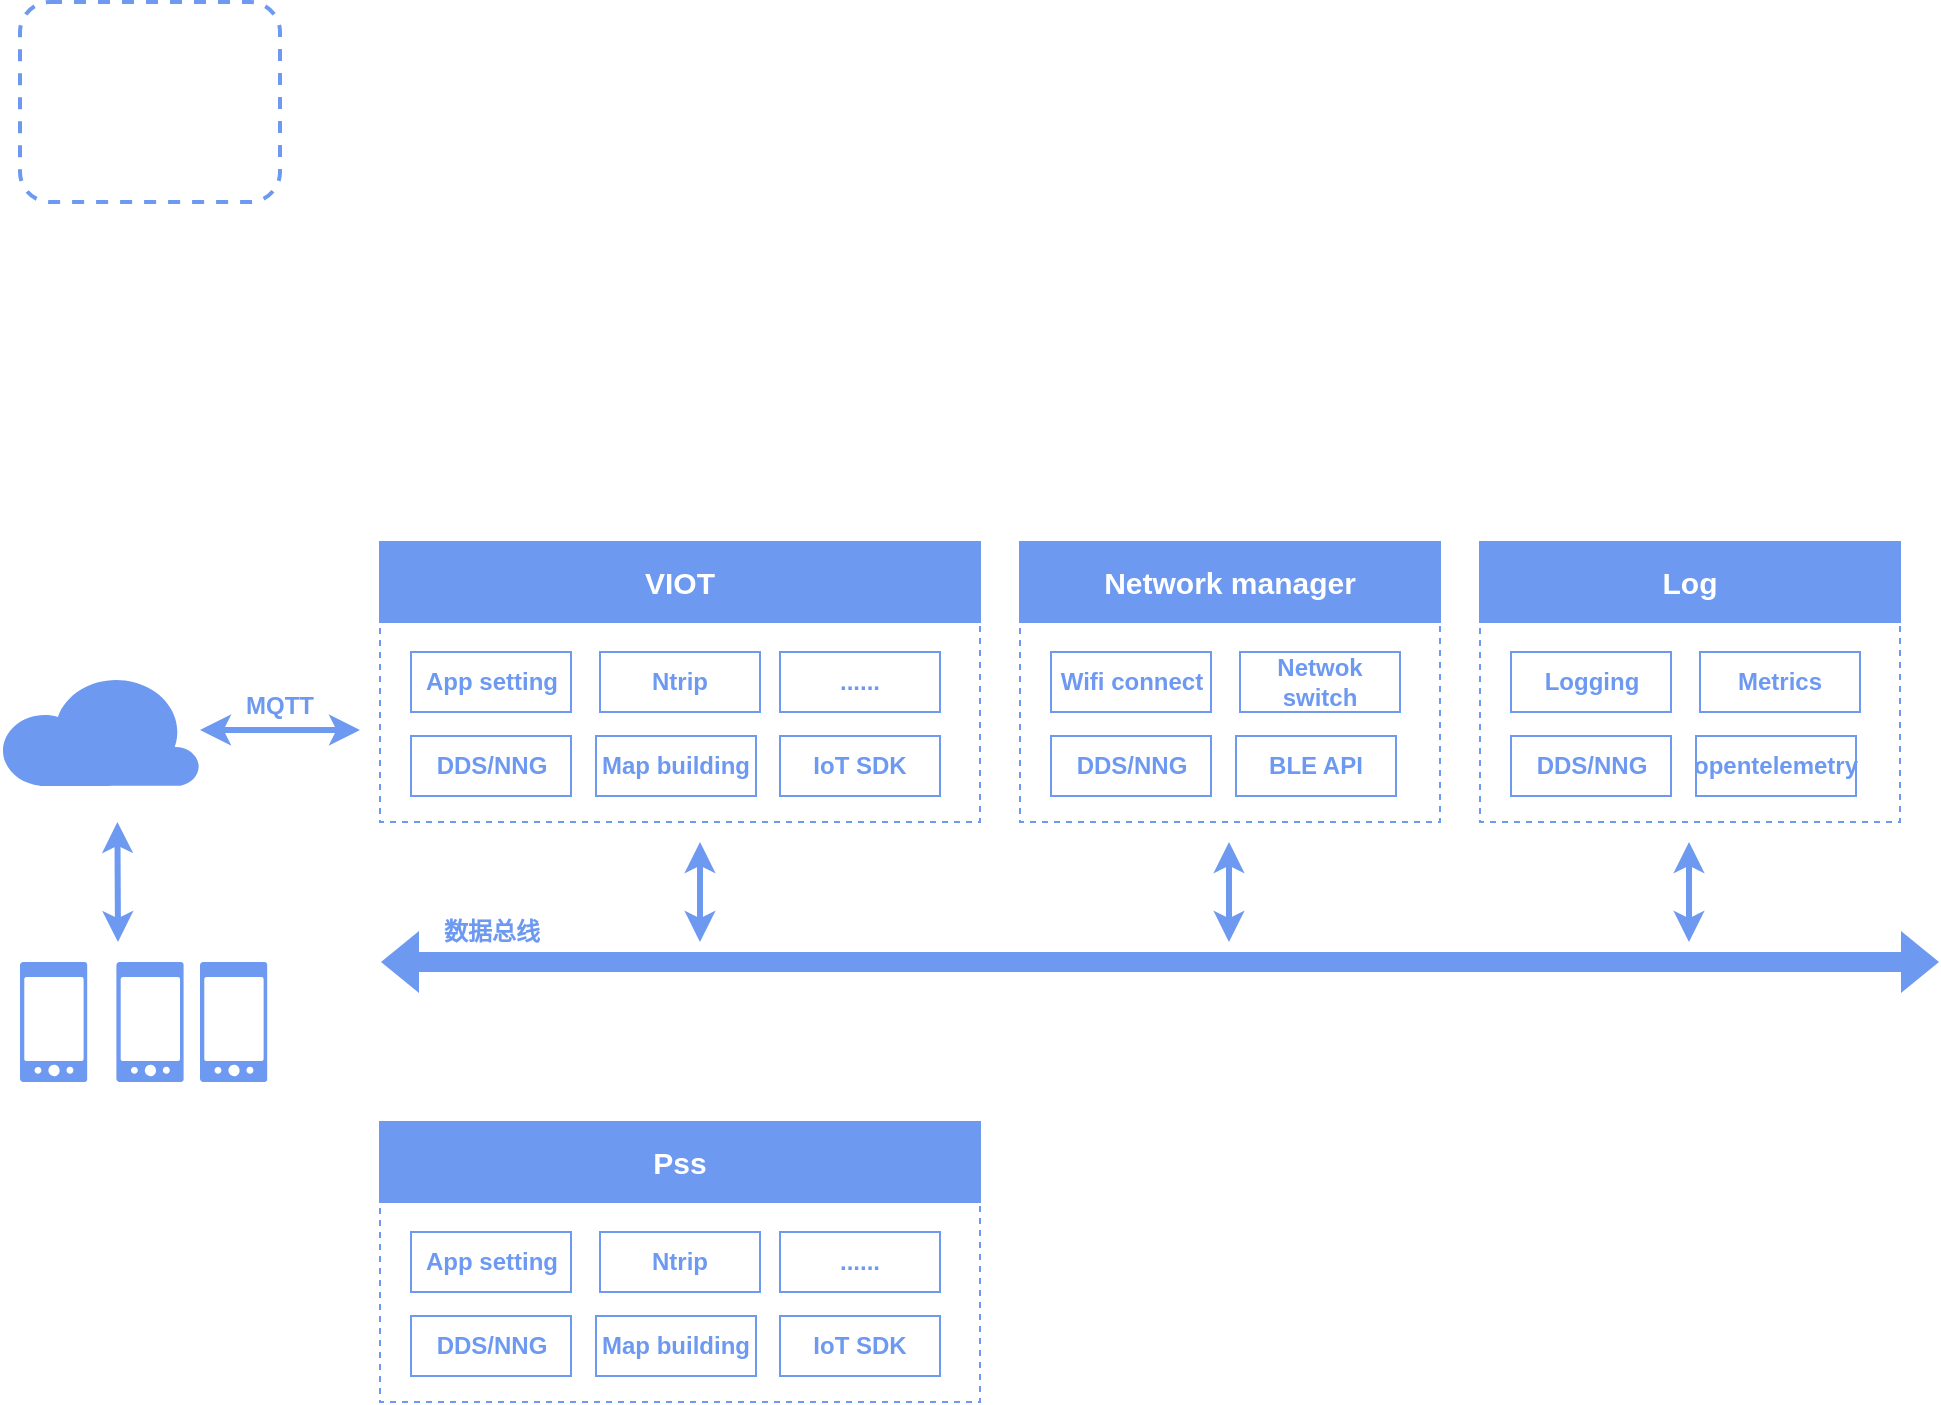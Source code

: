 <mxfile version="24.2.5" type="github">
  <diagram name="Page-1" id="JC4cb9zr0qlf4iiEeogh">
    <mxGraphModel dx="1369" dy="774" grid="1" gridSize="10" guides="1" tooltips="1" connect="1" arrows="1" fold="1" page="1" pageScale="1" pageWidth="980" pageHeight="1390" math="0" shadow="0">
      <root>
        <mxCell id="0" />
        <mxCell id="1" parent="0" />
        <mxCell id="fbuUso7rly-JQaLcUg9s-77" value="" style="group" vertex="1" connectable="0" parent="1">
          <mxGeometry x="270" y="300" width="300" height="140" as="geometry" />
        </mxCell>
        <mxCell id="fbuUso7rly-JQaLcUg9s-61" value="" style="rounded=0;whiteSpace=wrap;html=1;strokeColor=#6D99F1;dashed=1;" vertex="1" parent="fbuUso7rly-JQaLcUg9s-77">
          <mxGeometry width="300" height="140" as="geometry" />
        </mxCell>
        <mxCell id="fbuUso7rly-JQaLcUg9s-63" value="VIOT" style="rounded=0;whiteSpace=wrap;html=1;strokeColor=#6D99F1;fillColor=#6D99F1;fontColor=#FFFFFF;fontStyle=1;fontSize=15;" vertex="1" parent="fbuUso7rly-JQaLcUg9s-77">
          <mxGeometry width="300" height="40" as="geometry" />
        </mxCell>
        <mxCell id="fbuUso7rly-JQaLcUg9s-59" value="" style="rounded=1;whiteSpace=wrap;html=1;dashed=1;strokeWidth=2;strokeColor=#6D99F1;" vertex="1" parent="1">
          <mxGeometry x="90" y="30" width="130" height="100" as="geometry" />
        </mxCell>
        <mxCell id="fbuUso7rly-JQaLcUg9s-60" value="" style="shape=flexArrow;endArrow=classic;startArrow=classic;html=1;rounded=0;fillColor=#6D99F1;strokeColor=none;" edge="1" parent="1">
          <mxGeometry width="100" height="100" relative="1" as="geometry">
            <mxPoint x="270" y="510" as="sourcePoint" />
            <mxPoint x="1050" y="510" as="targetPoint" />
          </mxGeometry>
        </mxCell>
        <mxCell id="fbuUso7rly-JQaLcUg9s-64" value="&lt;font color=&quot;#6d99f1&quot;&gt;&lt;b&gt;DDS/NNG&lt;/b&gt;&lt;/font&gt;" style="rounded=0;whiteSpace=wrap;html=1;strokeColor=#6D99F1;" vertex="1" parent="1">
          <mxGeometry x="285.5" y="397" width="80" height="30" as="geometry" />
        </mxCell>
        <mxCell id="fbuUso7rly-JQaLcUg9s-71" value="" style="sketch=0;html=1;aspect=fixed;strokeColor=none;shadow=0;fillColor=#6D99F1;verticalAlign=top;labelPosition=center;verticalLabelPosition=bottom;shape=mxgraph.gcp2.phone_android" vertex="1" parent="1">
          <mxGeometry x="90.0" y="510" width="33.6" height="60" as="geometry" />
        </mxCell>
        <mxCell id="fbuUso7rly-JQaLcUg9s-81" style="edgeStyle=orthogonalEdgeStyle;rounded=0;orthogonalLoop=1;jettySize=auto;html=1;startArrow=classic;startFill=1;strokeWidth=3;strokeColor=#6D99F1;" edge="1" parent="1" source="fbuUso7rly-JQaLcUg9s-72">
          <mxGeometry relative="1" as="geometry">
            <mxPoint x="260" y="394" as="targetPoint" />
          </mxGeometry>
        </mxCell>
        <mxCell id="fbuUso7rly-JQaLcUg9s-72" value="" style="verticalLabelPosition=bottom;html=1;verticalAlign=top;align=center;strokeColor=none;fillColor=#6D99F1;shape=mxgraph.azure.cloud;" vertex="1" parent="1">
          <mxGeometry x="80" y="366" width="100" height="56" as="geometry" />
        </mxCell>
        <mxCell id="fbuUso7rly-JQaLcUg9s-73" value="&lt;font color=&quot;#6d99f1&quot;&gt;&lt;b&gt;Map building&lt;/b&gt;&lt;/font&gt;" style="rounded=0;whiteSpace=wrap;html=1;strokeColor=#6D99F1;" vertex="1" parent="1">
          <mxGeometry x="378" y="397" width="80" height="30" as="geometry" />
        </mxCell>
        <mxCell id="fbuUso7rly-JQaLcUg9s-75" value="&lt;b style=&quot;border-color: var(--border-color); color: rgb(109, 153, 241);&quot;&gt;App setting&lt;/b&gt;" style="rounded=0;whiteSpace=wrap;html=1;strokeColor=#6D99F1;" vertex="1" parent="1">
          <mxGeometry x="285.5" y="355" width="80" height="30" as="geometry" />
        </mxCell>
        <mxCell id="fbuUso7rly-JQaLcUg9s-76" value="&lt;font color=&quot;#6d99f1&quot;&gt;&lt;b&gt;Ntrip&lt;/b&gt;&lt;/font&gt;" style="rounded=0;whiteSpace=wrap;html=1;strokeColor=#6D99F1;" vertex="1" parent="1">
          <mxGeometry x="380" y="355" width="80" height="30" as="geometry" />
        </mxCell>
        <mxCell id="fbuUso7rly-JQaLcUg9s-78" value="&lt;b style=&quot;border-color: var(--border-color); color: rgb(109, 153, 241);&quot;&gt;IoT SDK&lt;/b&gt;" style="rounded=0;whiteSpace=wrap;html=1;strokeColor=#6D99F1;" vertex="1" parent="1">
          <mxGeometry x="470" y="397" width="80" height="30" as="geometry" />
        </mxCell>
        <mxCell id="fbuUso7rly-JQaLcUg9s-79" value="&lt;font color=&quot;#6d99f1&quot;&gt;&lt;b&gt;......&lt;/b&gt;&lt;/font&gt;" style="rounded=0;whiteSpace=wrap;html=1;strokeColor=#6D99F1;" vertex="1" parent="1">
          <mxGeometry x="470" y="355" width="80" height="30" as="geometry" />
        </mxCell>
        <mxCell id="fbuUso7rly-JQaLcUg9s-82" value="" style="group" vertex="1" connectable="0" parent="1">
          <mxGeometry x="590" y="300" width="210" height="140" as="geometry" />
        </mxCell>
        <mxCell id="fbuUso7rly-JQaLcUg9s-83" value="" style="rounded=0;whiteSpace=wrap;html=1;strokeColor=#6D99F1;dashed=1;" vertex="1" parent="fbuUso7rly-JQaLcUg9s-82">
          <mxGeometry width="210" height="140" as="geometry" />
        </mxCell>
        <mxCell id="fbuUso7rly-JQaLcUg9s-84" value="Network manager" style="rounded=0;whiteSpace=wrap;html=1;strokeColor=#6D99F1;fillColor=#6D99F1;fontColor=#FFFFFF;fontStyle=1;fontSize=15;" vertex="1" parent="fbuUso7rly-JQaLcUg9s-82">
          <mxGeometry width="210" height="40" as="geometry" />
        </mxCell>
        <mxCell id="fbuUso7rly-JQaLcUg9s-85" value="&lt;b style=&quot;border-color: var(--border-color); color: rgb(109, 153, 241);&quot;&gt;DDS/NNG&lt;/b&gt;" style="rounded=0;whiteSpace=wrap;html=1;strokeColor=#6D99F1;" vertex="1" parent="1">
          <mxGeometry x="605.5" y="397" width="80" height="30" as="geometry" />
        </mxCell>
        <mxCell id="fbuUso7rly-JQaLcUg9s-86" value="&lt;font color=&quot;#6d99f1&quot;&gt;&lt;b&gt;BLE API&lt;/b&gt;&lt;/font&gt;" style="rounded=0;whiteSpace=wrap;html=1;strokeColor=#6D99F1;" vertex="1" parent="1">
          <mxGeometry x="698" y="397" width="80" height="30" as="geometry" />
        </mxCell>
        <mxCell id="fbuUso7rly-JQaLcUg9s-87" value="&lt;font color=&quot;#6d99f1&quot;&gt;&lt;b&gt;Wifi connect&lt;/b&gt;&lt;/font&gt;" style="rounded=0;whiteSpace=wrap;html=1;strokeColor=#6D99F1;" vertex="1" parent="1">
          <mxGeometry x="605.5" y="355" width="80" height="30" as="geometry" />
        </mxCell>
        <mxCell id="fbuUso7rly-JQaLcUg9s-88" value="&lt;font color=&quot;#6d99f1&quot;&gt;&lt;b&gt;Netwok switch&lt;/b&gt;&lt;/font&gt;" style="rounded=0;whiteSpace=wrap;html=1;strokeColor=#6D99F1;" vertex="1" parent="1">
          <mxGeometry x="700" y="355" width="80" height="30" as="geometry" />
        </mxCell>
        <mxCell id="fbuUso7rly-JQaLcUg9s-95" value="&lt;font color=&quot;#6d99f1&quot;&gt;&lt;b&gt;MQTT&lt;/b&gt;&lt;/font&gt;" style="text;html=1;align=center;verticalAlign=middle;whiteSpace=wrap;rounded=0;" vertex="1" parent="1">
          <mxGeometry x="190" y="367" width="60" height="30" as="geometry" />
        </mxCell>
        <mxCell id="fbuUso7rly-JQaLcUg9s-99" value="" style="endArrow=classic;startArrow=classic;html=1;rounded=0;strokeColor=#6D99F1;strokeWidth=3;" edge="1" parent="1">
          <mxGeometry width="50" height="50" relative="1" as="geometry">
            <mxPoint x="430" y="500" as="sourcePoint" />
            <mxPoint x="430" y="450" as="targetPoint" />
          </mxGeometry>
        </mxCell>
        <mxCell id="fbuUso7rly-JQaLcUg9s-100" value="" style="endArrow=classic;startArrow=classic;html=1;rounded=0;strokeColor=#6D99F1;strokeWidth=3;" edge="1" parent="1">
          <mxGeometry width="50" height="50" relative="1" as="geometry">
            <mxPoint x="694.5" y="500" as="sourcePoint" />
            <mxPoint x="694.5" y="450" as="targetPoint" />
          </mxGeometry>
        </mxCell>
        <mxCell id="fbuUso7rly-JQaLcUg9s-101" value="" style="group" vertex="1" connectable="0" parent="1">
          <mxGeometry x="820" y="300" width="210" height="140" as="geometry" />
        </mxCell>
        <mxCell id="fbuUso7rly-JQaLcUg9s-102" value="" style="rounded=0;whiteSpace=wrap;html=1;strokeColor=#6D99F1;dashed=1;" vertex="1" parent="fbuUso7rly-JQaLcUg9s-101">
          <mxGeometry width="210" height="140" as="geometry" />
        </mxCell>
        <mxCell id="fbuUso7rly-JQaLcUg9s-103" value="Log" style="rounded=0;whiteSpace=wrap;html=1;strokeColor=#6D99F1;fillColor=#6D99F1;fontColor=#FFFFFF;fontStyle=1;fontSize=15;" vertex="1" parent="fbuUso7rly-JQaLcUg9s-101">
          <mxGeometry width="210" height="40" as="geometry" />
        </mxCell>
        <mxCell id="fbuUso7rly-JQaLcUg9s-104" value="&lt;b style=&quot;border-color: var(--border-color); color: rgb(109, 153, 241);&quot;&gt;DDS/NNG&lt;/b&gt;" style="rounded=0;whiteSpace=wrap;html=1;strokeColor=#6D99F1;" vertex="1" parent="1">
          <mxGeometry x="835.5" y="397" width="80" height="30" as="geometry" />
        </mxCell>
        <mxCell id="fbuUso7rly-JQaLcUg9s-105" value="&lt;font color=&quot;#6d99f1&quot;&gt;&lt;b&gt;opentelemetry&lt;/b&gt;&lt;/font&gt;" style="rounded=0;whiteSpace=wrap;html=1;strokeColor=#6D99F1;" vertex="1" parent="1">
          <mxGeometry x="928" y="397" width="80" height="30" as="geometry" />
        </mxCell>
        <mxCell id="fbuUso7rly-JQaLcUg9s-106" value="&lt;span style=&quot;color: rgb(109, 153, 241); font-weight: 700;&quot;&gt;Logging&lt;/span&gt;" style="rounded=0;whiteSpace=wrap;html=1;strokeColor=#6D99F1;" vertex="1" parent="1">
          <mxGeometry x="835.5" y="355" width="80" height="30" as="geometry" />
        </mxCell>
        <mxCell id="fbuUso7rly-JQaLcUg9s-107" value="&lt;span style=&quot;color: rgb(109, 153, 241); font-weight: 700;&quot;&gt;Metrics&lt;/span&gt;" style="rounded=0;whiteSpace=wrap;html=1;strokeColor=#6D99F1;" vertex="1" parent="1">
          <mxGeometry x="930" y="355" width="80" height="30" as="geometry" />
        </mxCell>
        <mxCell id="fbuUso7rly-JQaLcUg9s-109" value="" style="endArrow=classic;startArrow=classic;html=1;rounded=0;strokeColor=#6D99F1;strokeWidth=3;" edge="1" parent="1">
          <mxGeometry width="50" height="50" relative="1" as="geometry">
            <mxPoint x="139" y="500" as="sourcePoint" />
            <mxPoint x="138.7" y="440" as="targetPoint" />
          </mxGeometry>
        </mxCell>
        <mxCell id="fbuUso7rly-JQaLcUg9s-110" value="" style="endArrow=classic;startArrow=classic;html=1;rounded=0;strokeColor=#6D99F1;strokeWidth=3;" edge="1" parent="1">
          <mxGeometry width="50" height="50" relative="1" as="geometry">
            <mxPoint x="924.5" y="500" as="sourcePoint" />
            <mxPoint x="924.5" y="450" as="targetPoint" />
          </mxGeometry>
        </mxCell>
        <mxCell id="fbuUso7rly-JQaLcUg9s-111" value="" style="group" vertex="1" connectable="0" parent="1">
          <mxGeometry x="270" y="590" width="300" height="140" as="geometry" />
        </mxCell>
        <mxCell id="fbuUso7rly-JQaLcUg9s-112" value="" style="rounded=0;whiteSpace=wrap;html=1;strokeColor=#6D99F1;dashed=1;" vertex="1" parent="fbuUso7rly-JQaLcUg9s-111">
          <mxGeometry width="300" height="140" as="geometry" />
        </mxCell>
        <mxCell id="fbuUso7rly-JQaLcUg9s-113" value="Pss" style="rounded=0;whiteSpace=wrap;html=1;strokeColor=#6D99F1;fillColor=#6D99F1;fontColor=#FFFFFF;fontStyle=1;fontSize=15;" vertex="1" parent="fbuUso7rly-JQaLcUg9s-111">
          <mxGeometry width="300" height="40" as="geometry" />
        </mxCell>
        <mxCell id="fbuUso7rly-JQaLcUg9s-114" value="&lt;font color=&quot;#6d99f1&quot;&gt;&lt;b&gt;DDS/NNG&lt;/b&gt;&lt;/font&gt;" style="rounded=0;whiteSpace=wrap;html=1;strokeColor=#6D99F1;" vertex="1" parent="1">
          <mxGeometry x="285.5" y="687" width="80" height="30" as="geometry" />
        </mxCell>
        <mxCell id="fbuUso7rly-JQaLcUg9s-115" value="&lt;font color=&quot;#6d99f1&quot;&gt;&lt;b&gt;Map building&lt;/b&gt;&lt;/font&gt;" style="rounded=0;whiteSpace=wrap;html=1;strokeColor=#6D99F1;" vertex="1" parent="1">
          <mxGeometry x="378" y="687" width="80" height="30" as="geometry" />
        </mxCell>
        <mxCell id="fbuUso7rly-JQaLcUg9s-116" value="&lt;b style=&quot;border-color: var(--border-color); color: rgb(109, 153, 241);&quot;&gt;App setting&lt;/b&gt;" style="rounded=0;whiteSpace=wrap;html=1;strokeColor=#6D99F1;" vertex="1" parent="1">
          <mxGeometry x="285.5" y="645" width="80" height="30" as="geometry" />
        </mxCell>
        <mxCell id="fbuUso7rly-JQaLcUg9s-117" value="&lt;font color=&quot;#6d99f1&quot;&gt;&lt;b&gt;Ntrip&lt;/b&gt;&lt;/font&gt;" style="rounded=0;whiteSpace=wrap;html=1;strokeColor=#6D99F1;" vertex="1" parent="1">
          <mxGeometry x="380" y="645" width="80" height="30" as="geometry" />
        </mxCell>
        <mxCell id="fbuUso7rly-JQaLcUg9s-118" value="&lt;b style=&quot;border-color: var(--border-color); color: rgb(109, 153, 241);&quot;&gt;IoT SDK&lt;/b&gt;" style="rounded=0;whiteSpace=wrap;html=1;strokeColor=#6D99F1;" vertex="1" parent="1">
          <mxGeometry x="470" y="687" width="80" height="30" as="geometry" />
        </mxCell>
        <mxCell id="fbuUso7rly-JQaLcUg9s-119" value="&lt;font color=&quot;#6d99f1&quot;&gt;&lt;b&gt;......&lt;/b&gt;&lt;/font&gt;" style="rounded=0;whiteSpace=wrap;html=1;strokeColor=#6D99F1;" vertex="1" parent="1">
          <mxGeometry x="470" y="645" width="80" height="30" as="geometry" />
        </mxCell>
        <mxCell id="fbuUso7rly-JQaLcUg9s-120" value="&lt;font color=&quot;#6d99f1&quot;&gt;&lt;b&gt;数据总线&lt;/b&gt;&lt;/font&gt;" style="text;html=1;align=center;verticalAlign=middle;whiteSpace=wrap;rounded=0;" vertex="1" parent="1">
          <mxGeometry x="295.5" y="480" width="60" height="30" as="geometry" />
        </mxCell>
        <mxCell id="fbuUso7rly-JQaLcUg9s-122" value="" style="sketch=0;html=1;aspect=fixed;strokeColor=none;shadow=0;fillColor=#6D99F1;verticalAlign=top;labelPosition=center;verticalLabelPosition=bottom;shape=mxgraph.gcp2.phone_android" vertex="1" parent="1">
          <mxGeometry x="138.2" y="510" width="33.6" height="60" as="geometry" />
        </mxCell>
        <mxCell id="fbuUso7rly-JQaLcUg9s-123" value="" style="sketch=0;html=1;aspect=fixed;strokeColor=none;shadow=0;fillColor=#6D99F1;verticalAlign=top;labelPosition=center;verticalLabelPosition=bottom;shape=mxgraph.gcp2.phone_android" vertex="1" parent="1">
          <mxGeometry x="180.0" y="510" width="33.6" height="60" as="geometry" />
        </mxCell>
      </root>
    </mxGraphModel>
  </diagram>
</mxfile>
